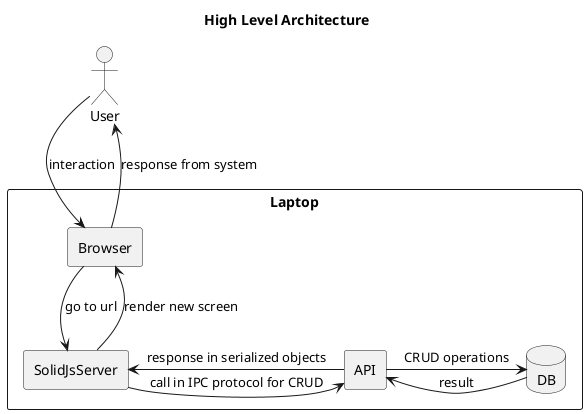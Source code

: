 @startuml Api Management

title High Level Architecture

actor User

rectangle Laptop{
    database DB
    rectangle SolidJsServer
    rectangle API
    rectangle Browser

    User --> Browser: interaction
        Browser --> SolidJsServer: go to url
            SolidJsServer -> API: call in IPC protocol for CRUD
                API -> DB: CRUD operations
                API <- DB: result
            SolidJsServer <- API: response in serialized objects
        Browser <-- SolidJsServer: render new screen
    User <-- Browser: response from system
}
@enduml